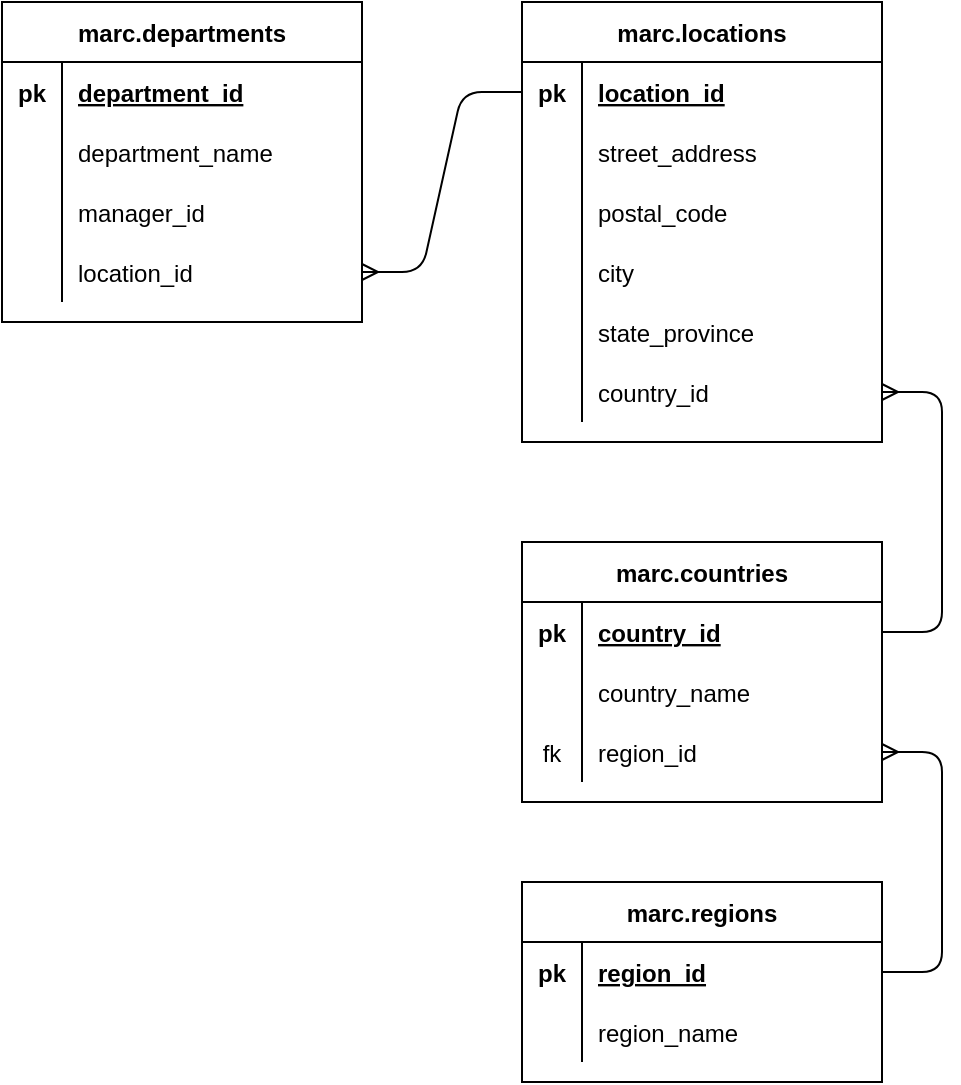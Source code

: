 <mxfile version="13.10.2" type="github">
  <diagram id="ZpVKJlafUMxPQvBSYvlX" name="Page-1">
    <mxGraphModel dx="1422" dy="794" grid="1" gridSize="10" guides="1" tooltips="1" connect="1" arrows="1" fold="1" page="1" pageScale="1" pageWidth="850" pageHeight="1100" math="0" shadow="0">
      <root>
        <mxCell id="0" />
        <mxCell id="1" parent="0" />
        <mxCell id="dgMPQlevAbUmr4scO9Fv-1" value="marc.regions" style="shape=table;startSize=30;container=1;collapsible=1;childLayout=tableLayout;fixedRows=1;rowLines=0;fontStyle=1;align=center;resizeLast=1;" vertex="1" parent="1">
          <mxGeometry x="600" y="560" width="180" height="100" as="geometry" />
        </mxCell>
        <mxCell id="dgMPQlevAbUmr4scO9Fv-2" value="" style="shape=partialRectangle;collapsible=0;dropTarget=0;pointerEvents=0;fillColor=none;top=0;left=0;bottom=1;right=0;points=[[0,0.5],[1,0.5]];portConstraint=eastwest;strokeColor=none;" vertex="1" parent="dgMPQlevAbUmr4scO9Fv-1">
          <mxGeometry y="30" width="180" height="30" as="geometry" />
        </mxCell>
        <mxCell id="dgMPQlevAbUmr4scO9Fv-3" value="pk" style="shape=partialRectangle;connectable=0;fillColor=none;top=0;left=0;bottom=0;right=0;fontStyle=1;overflow=hidden;" vertex="1" parent="dgMPQlevAbUmr4scO9Fv-2">
          <mxGeometry width="30" height="30" as="geometry" />
        </mxCell>
        <mxCell id="dgMPQlevAbUmr4scO9Fv-4" value="region_id" style="shape=partialRectangle;connectable=0;fillColor=none;top=0;left=0;bottom=0;right=0;align=left;spacingLeft=6;fontStyle=5;overflow=hidden;" vertex="1" parent="dgMPQlevAbUmr4scO9Fv-2">
          <mxGeometry x="30" width="150" height="30" as="geometry" />
        </mxCell>
        <mxCell id="dgMPQlevAbUmr4scO9Fv-5" value="" style="shape=partialRectangle;collapsible=0;dropTarget=0;pointerEvents=0;fillColor=none;top=0;left=0;bottom=0;right=0;points=[[0,0.5],[1,0.5]];portConstraint=eastwest;strokeColor=none;" vertex="1" parent="dgMPQlevAbUmr4scO9Fv-1">
          <mxGeometry y="60" width="180" height="30" as="geometry" />
        </mxCell>
        <mxCell id="dgMPQlevAbUmr4scO9Fv-6" value="" style="shape=partialRectangle;connectable=0;fillColor=none;top=0;left=0;bottom=0;right=0;editable=1;overflow=hidden;" vertex="1" parent="dgMPQlevAbUmr4scO9Fv-5">
          <mxGeometry width="30" height="30" as="geometry" />
        </mxCell>
        <mxCell id="dgMPQlevAbUmr4scO9Fv-7" value="region_name" style="shape=partialRectangle;connectable=0;fillColor=none;top=0;left=0;bottom=0;right=0;align=left;spacingLeft=6;overflow=hidden;" vertex="1" parent="dgMPQlevAbUmr4scO9Fv-5">
          <mxGeometry x="30" width="150" height="30" as="geometry" />
        </mxCell>
        <mxCell id="dgMPQlevAbUmr4scO9Fv-14" value="marc.countries" style="shape=table;startSize=30;container=1;collapsible=1;childLayout=tableLayout;fixedRows=1;rowLines=0;fontStyle=1;align=center;resizeLast=1;strokeColor=#000000;" vertex="1" parent="1">
          <mxGeometry x="600" y="390" width="180" height="130" as="geometry" />
        </mxCell>
        <mxCell id="dgMPQlevAbUmr4scO9Fv-15" value="" style="shape=partialRectangle;collapsible=0;dropTarget=0;pointerEvents=0;fillColor=none;top=0;left=0;bottom=1;right=0;points=[[0,0.5],[1,0.5]];portConstraint=eastwest;strokeColor=none;" vertex="1" parent="dgMPQlevAbUmr4scO9Fv-14">
          <mxGeometry y="30" width="180" height="30" as="geometry" />
        </mxCell>
        <mxCell id="dgMPQlevAbUmr4scO9Fv-16" value="pk" style="shape=partialRectangle;connectable=0;fillColor=none;top=0;left=0;bottom=0;right=0;fontStyle=1;overflow=hidden;" vertex="1" parent="dgMPQlevAbUmr4scO9Fv-15">
          <mxGeometry width="30" height="30" as="geometry" />
        </mxCell>
        <mxCell id="dgMPQlevAbUmr4scO9Fv-17" value="country_id" style="shape=partialRectangle;connectable=0;fillColor=none;top=0;left=0;bottom=0;right=0;align=left;spacingLeft=6;fontStyle=5;overflow=hidden;" vertex="1" parent="dgMPQlevAbUmr4scO9Fv-15">
          <mxGeometry x="30" width="150" height="30" as="geometry" />
        </mxCell>
        <mxCell id="dgMPQlevAbUmr4scO9Fv-18" value="" style="shape=partialRectangle;collapsible=0;dropTarget=0;pointerEvents=0;fillColor=none;top=0;left=0;bottom=0;right=0;points=[[0,0.5],[1,0.5]];portConstraint=eastwest;" vertex="1" parent="dgMPQlevAbUmr4scO9Fv-14">
          <mxGeometry y="60" width="180" height="30" as="geometry" />
        </mxCell>
        <mxCell id="dgMPQlevAbUmr4scO9Fv-19" value="" style="shape=partialRectangle;connectable=0;fillColor=none;top=0;left=0;bottom=0;right=0;editable=1;overflow=hidden;" vertex="1" parent="dgMPQlevAbUmr4scO9Fv-18">
          <mxGeometry width="30" height="30" as="geometry" />
        </mxCell>
        <mxCell id="dgMPQlevAbUmr4scO9Fv-20" value="country_name" style="shape=partialRectangle;connectable=0;fillColor=none;top=0;left=0;bottom=0;right=0;align=left;spacingLeft=6;overflow=hidden;" vertex="1" parent="dgMPQlevAbUmr4scO9Fv-18">
          <mxGeometry x="30" width="150" height="30" as="geometry" />
        </mxCell>
        <mxCell id="dgMPQlevAbUmr4scO9Fv-21" value="" style="shape=partialRectangle;collapsible=0;dropTarget=0;pointerEvents=0;fillColor=none;top=0;left=0;bottom=0;right=0;points=[[0,0.5],[1,0.5]];portConstraint=eastwest;" vertex="1" parent="dgMPQlevAbUmr4scO9Fv-14">
          <mxGeometry y="90" width="180" height="30" as="geometry" />
        </mxCell>
        <mxCell id="dgMPQlevAbUmr4scO9Fv-22" value="fk" style="shape=partialRectangle;connectable=0;fillColor=none;top=0;left=0;bottom=0;right=0;editable=1;overflow=hidden;" vertex="1" parent="dgMPQlevAbUmr4scO9Fv-21">
          <mxGeometry width="30" height="30" as="geometry" />
        </mxCell>
        <mxCell id="dgMPQlevAbUmr4scO9Fv-23" value="region_id" style="shape=partialRectangle;connectable=0;fillColor=none;top=0;left=0;bottom=0;right=0;align=left;spacingLeft=6;overflow=hidden;" vertex="1" parent="dgMPQlevAbUmr4scO9Fv-21">
          <mxGeometry x="30" width="150" height="30" as="geometry" />
        </mxCell>
        <mxCell id="dgMPQlevAbUmr4scO9Fv-27" value="" style="edgeStyle=entityRelationEdgeStyle;fontSize=12;html=1;endArrow=ERmany;exitX=1;exitY=0.5;exitDx=0;exitDy=0;entryX=1;entryY=0.5;entryDx=0;entryDy=0;" edge="1" parent="1" source="dgMPQlevAbUmr4scO9Fv-2" target="dgMPQlevAbUmr4scO9Fv-21">
          <mxGeometry width="100" height="100" relative="1" as="geometry">
            <mxPoint x="370" y="460" as="sourcePoint" />
            <mxPoint x="850" y="440" as="targetPoint" />
          </mxGeometry>
        </mxCell>
        <mxCell id="dgMPQlevAbUmr4scO9Fv-54" value="marc.locations" style="shape=table;startSize=30;container=1;collapsible=1;childLayout=tableLayout;fixedRows=1;rowLines=0;fontStyle=1;align=center;resizeLast=1;strokeColor=#000000;" vertex="1" parent="1">
          <mxGeometry x="600" y="120" width="180" height="220" as="geometry" />
        </mxCell>
        <mxCell id="dgMPQlevAbUmr4scO9Fv-55" value="" style="shape=partialRectangle;collapsible=0;dropTarget=0;pointerEvents=0;fillColor=none;top=0;left=0;bottom=1;right=0;points=[[0,0.5],[1,0.5]];portConstraint=eastwest;strokeColor=none;" vertex="1" parent="dgMPQlevAbUmr4scO9Fv-54">
          <mxGeometry y="30" width="180" height="30" as="geometry" />
        </mxCell>
        <mxCell id="dgMPQlevAbUmr4scO9Fv-56" value="pk" style="shape=partialRectangle;connectable=0;fillColor=none;top=0;left=0;bottom=0;right=0;fontStyle=1;overflow=hidden;" vertex="1" parent="dgMPQlevAbUmr4scO9Fv-55">
          <mxGeometry width="30" height="30" as="geometry" />
        </mxCell>
        <mxCell id="dgMPQlevAbUmr4scO9Fv-57" value="location_id" style="shape=partialRectangle;connectable=0;fillColor=none;top=0;left=0;bottom=0;right=0;align=left;spacingLeft=6;fontStyle=5;overflow=hidden;" vertex="1" parent="dgMPQlevAbUmr4scO9Fv-55">
          <mxGeometry x="30" width="150" height="30" as="geometry" />
        </mxCell>
        <mxCell id="dgMPQlevAbUmr4scO9Fv-58" value="" style="shape=partialRectangle;collapsible=0;dropTarget=0;pointerEvents=0;fillColor=none;top=0;left=0;bottom=0;right=0;points=[[0,0.5],[1,0.5]];portConstraint=eastwest;" vertex="1" parent="dgMPQlevAbUmr4scO9Fv-54">
          <mxGeometry y="60" width="180" height="30" as="geometry" />
        </mxCell>
        <mxCell id="dgMPQlevAbUmr4scO9Fv-59" value="" style="shape=partialRectangle;connectable=0;fillColor=none;top=0;left=0;bottom=0;right=0;editable=1;overflow=hidden;" vertex="1" parent="dgMPQlevAbUmr4scO9Fv-58">
          <mxGeometry width="30" height="30" as="geometry" />
        </mxCell>
        <mxCell id="dgMPQlevAbUmr4scO9Fv-60" value="street_address" style="shape=partialRectangle;connectable=0;fillColor=none;top=0;left=0;bottom=0;right=0;align=left;spacingLeft=6;overflow=hidden;" vertex="1" parent="dgMPQlevAbUmr4scO9Fv-58">
          <mxGeometry x="30" width="150" height="30" as="geometry" />
        </mxCell>
        <mxCell id="dgMPQlevAbUmr4scO9Fv-61" value="" style="shape=partialRectangle;collapsible=0;dropTarget=0;pointerEvents=0;fillColor=none;top=0;left=0;bottom=0;right=0;points=[[0,0.5],[1,0.5]];portConstraint=eastwest;" vertex="1" parent="dgMPQlevAbUmr4scO9Fv-54">
          <mxGeometry y="90" width="180" height="30" as="geometry" />
        </mxCell>
        <mxCell id="dgMPQlevAbUmr4scO9Fv-62" value="" style="shape=partialRectangle;connectable=0;fillColor=none;top=0;left=0;bottom=0;right=0;editable=1;overflow=hidden;" vertex="1" parent="dgMPQlevAbUmr4scO9Fv-61">
          <mxGeometry width="30" height="30" as="geometry" />
        </mxCell>
        <mxCell id="dgMPQlevAbUmr4scO9Fv-63" value="postal_code" style="shape=partialRectangle;connectable=0;fillColor=none;top=0;left=0;bottom=0;right=0;align=left;spacingLeft=6;overflow=hidden;" vertex="1" parent="dgMPQlevAbUmr4scO9Fv-61">
          <mxGeometry x="30" width="150" height="30" as="geometry" />
        </mxCell>
        <mxCell id="dgMPQlevAbUmr4scO9Fv-64" value="" style="shape=partialRectangle;collapsible=0;dropTarget=0;pointerEvents=0;fillColor=none;top=0;left=0;bottom=0;right=0;points=[[0,0.5],[1,0.5]];portConstraint=eastwest;" vertex="1" parent="dgMPQlevAbUmr4scO9Fv-54">
          <mxGeometry y="120" width="180" height="30" as="geometry" />
        </mxCell>
        <mxCell id="dgMPQlevAbUmr4scO9Fv-65" value="" style="shape=partialRectangle;connectable=0;fillColor=none;top=0;left=0;bottom=0;right=0;editable=1;overflow=hidden;" vertex="1" parent="dgMPQlevAbUmr4scO9Fv-64">
          <mxGeometry width="30" height="30" as="geometry" />
        </mxCell>
        <mxCell id="dgMPQlevAbUmr4scO9Fv-66" value="city" style="shape=partialRectangle;connectable=0;fillColor=none;top=0;left=0;bottom=0;right=0;align=left;spacingLeft=6;overflow=hidden;" vertex="1" parent="dgMPQlevAbUmr4scO9Fv-64">
          <mxGeometry x="30" width="150" height="30" as="geometry" />
        </mxCell>
        <mxCell id="dgMPQlevAbUmr4scO9Fv-71" value="" style="shape=partialRectangle;collapsible=0;dropTarget=0;pointerEvents=0;fillColor=none;top=0;left=0;bottom=0;right=0;points=[[0,0.5],[1,0.5]];portConstraint=eastwest;" vertex="1" parent="dgMPQlevAbUmr4scO9Fv-54">
          <mxGeometry y="150" width="180" height="30" as="geometry" />
        </mxCell>
        <mxCell id="dgMPQlevAbUmr4scO9Fv-72" value="" style="shape=partialRectangle;connectable=0;fillColor=none;top=0;left=0;bottom=0;right=0;editable=1;overflow=hidden;" vertex="1" parent="dgMPQlevAbUmr4scO9Fv-71">
          <mxGeometry width="30" height="30" as="geometry" />
        </mxCell>
        <mxCell id="dgMPQlevAbUmr4scO9Fv-73" value="state_province" style="shape=partialRectangle;connectable=0;fillColor=none;top=0;left=0;bottom=0;right=0;align=left;spacingLeft=6;overflow=hidden;" vertex="1" parent="dgMPQlevAbUmr4scO9Fv-71">
          <mxGeometry x="30" width="150" height="30" as="geometry" />
        </mxCell>
        <mxCell id="dgMPQlevAbUmr4scO9Fv-74" value="" style="shape=partialRectangle;collapsible=0;dropTarget=0;pointerEvents=0;fillColor=none;top=0;left=0;bottom=0;right=0;points=[[0,0.5],[1,0.5]];portConstraint=eastwest;" vertex="1" parent="dgMPQlevAbUmr4scO9Fv-54">
          <mxGeometry y="180" width="180" height="30" as="geometry" />
        </mxCell>
        <mxCell id="dgMPQlevAbUmr4scO9Fv-75" value="" style="shape=partialRectangle;connectable=0;fillColor=none;top=0;left=0;bottom=0;right=0;editable=1;overflow=hidden;" vertex="1" parent="dgMPQlevAbUmr4scO9Fv-74">
          <mxGeometry width="30" height="30" as="geometry" />
        </mxCell>
        <mxCell id="dgMPQlevAbUmr4scO9Fv-76" value="country_id" style="shape=partialRectangle;connectable=0;fillColor=none;top=0;left=0;bottom=0;right=0;align=left;spacingLeft=6;overflow=hidden;" vertex="1" parent="dgMPQlevAbUmr4scO9Fv-74">
          <mxGeometry x="30" width="150" height="30" as="geometry" />
        </mxCell>
        <mxCell id="dgMPQlevAbUmr4scO9Fv-77" value="" style="edgeStyle=entityRelationEdgeStyle;fontSize=12;html=1;endArrow=ERmany;exitX=1;exitY=0.5;exitDx=0;exitDy=0;" edge="1" parent="1" source="dgMPQlevAbUmr4scO9Fv-15" target="dgMPQlevAbUmr4scO9Fv-74">
          <mxGeometry width="100" height="100" relative="1" as="geometry">
            <mxPoint x="370" y="500" as="sourcePoint" />
            <mxPoint x="470" y="400" as="targetPoint" />
          </mxGeometry>
        </mxCell>
        <mxCell id="dgMPQlevAbUmr4scO9Fv-78" value="marc.departments" style="shape=table;startSize=30;container=1;collapsible=1;childLayout=tableLayout;fixedRows=1;rowLines=0;fontStyle=1;align=center;resizeLast=1;strokeColor=#000000;" vertex="1" parent="1">
          <mxGeometry x="340" y="120" width="180" height="160" as="geometry" />
        </mxCell>
        <mxCell id="dgMPQlevAbUmr4scO9Fv-79" value="" style="shape=partialRectangle;collapsible=0;dropTarget=0;pointerEvents=0;fillColor=none;top=0;left=0;bottom=1;right=0;points=[[0,0.5],[1,0.5]];portConstraint=eastwest;strokeColor=none;" vertex="1" parent="dgMPQlevAbUmr4scO9Fv-78">
          <mxGeometry y="30" width="180" height="30" as="geometry" />
        </mxCell>
        <mxCell id="dgMPQlevAbUmr4scO9Fv-80" value="pk" style="shape=partialRectangle;connectable=0;fillColor=none;top=0;left=0;bottom=0;right=0;fontStyle=1;overflow=hidden;" vertex="1" parent="dgMPQlevAbUmr4scO9Fv-79">
          <mxGeometry width="30" height="30" as="geometry" />
        </mxCell>
        <mxCell id="dgMPQlevAbUmr4scO9Fv-81" value="department_id" style="shape=partialRectangle;connectable=0;fillColor=none;top=0;left=0;bottom=0;right=0;align=left;spacingLeft=6;fontStyle=5;overflow=hidden;" vertex="1" parent="dgMPQlevAbUmr4scO9Fv-79">
          <mxGeometry x="30" width="150" height="30" as="geometry" />
        </mxCell>
        <mxCell id="dgMPQlevAbUmr4scO9Fv-82" value="" style="shape=partialRectangle;collapsible=0;dropTarget=0;pointerEvents=0;fillColor=none;top=0;left=0;bottom=0;right=0;points=[[0,0.5],[1,0.5]];portConstraint=eastwest;" vertex="1" parent="dgMPQlevAbUmr4scO9Fv-78">
          <mxGeometry y="60" width="180" height="30" as="geometry" />
        </mxCell>
        <mxCell id="dgMPQlevAbUmr4scO9Fv-83" value="" style="shape=partialRectangle;connectable=0;fillColor=none;top=0;left=0;bottom=0;right=0;editable=1;overflow=hidden;" vertex="1" parent="dgMPQlevAbUmr4scO9Fv-82">
          <mxGeometry width="30" height="30" as="geometry" />
        </mxCell>
        <mxCell id="dgMPQlevAbUmr4scO9Fv-84" value="department_name" style="shape=partialRectangle;connectable=0;fillColor=none;top=0;left=0;bottom=0;right=0;align=left;spacingLeft=6;overflow=hidden;" vertex="1" parent="dgMPQlevAbUmr4scO9Fv-82">
          <mxGeometry x="30" width="150" height="30" as="geometry" />
        </mxCell>
        <mxCell id="dgMPQlevAbUmr4scO9Fv-85" value="" style="shape=partialRectangle;collapsible=0;dropTarget=0;pointerEvents=0;fillColor=none;top=0;left=0;bottom=0;right=0;points=[[0,0.5],[1,0.5]];portConstraint=eastwest;" vertex="1" parent="dgMPQlevAbUmr4scO9Fv-78">
          <mxGeometry y="90" width="180" height="30" as="geometry" />
        </mxCell>
        <mxCell id="dgMPQlevAbUmr4scO9Fv-86" value="" style="shape=partialRectangle;connectable=0;fillColor=none;top=0;left=0;bottom=0;right=0;editable=1;overflow=hidden;" vertex="1" parent="dgMPQlevAbUmr4scO9Fv-85">
          <mxGeometry width="30" height="30" as="geometry" />
        </mxCell>
        <mxCell id="dgMPQlevAbUmr4scO9Fv-87" value="manager_id" style="shape=partialRectangle;connectable=0;fillColor=none;top=0;left=0;bottom=0;right=0;align=left;spacingLeft=6;overflow=hidden;" vertex="1" parent="dgMPQlevAbUmr4scO9Fv-85">
          <mxGeometry x="30" width="150" height="30" as="geometry" />
        </mxCell>
        <mxCell id="dgMPQlevAbUmr4scO9Fv-88" value="" style="shape=partialRectangle;collapsible=0;dropTarget=0;pointerEvents=0;fillColor=none;top=0;left=0;bottom=0;right=0;points=[[0,0.5],[1,0.5]];portConstraint=eastwest;" vertex="1" parent="dgMPQlevAbUmr4scO9Fv-78">
          <mxGeometry y="120" width="180" height="30" as="geometry" />
        </mxCell>
        <mxCell id="dgMPQlevAbUmr4scO9Fv-89" value="" style="shape=partialRectangle;connectable=0;fillColor=none;top=0;left=0;bottom=0;right=0;editable=1;overflow=hidden;" vertex="1" parent="dgMPQlevAbUmr4scO9Fv-88">
          <mxGeometry width="30" height="30" as="geometry" />
        </mxCell>
        <mxCell id="dgMPQlevAbUmr4scO9Fv-90" value="location_id" style="shape=partialRectangle;connectable=0;fillColor=none;top=0;left=0;bottom=0;right=0;align=left;spacingLeft=6;overflow=hidden;" vertex="1" parent="dgMPQlevAbUmr4scO9Fv-88">
          <mxGeometry x="30" width="150" height="30" as="geometry" />
        </mxCell>
        <mxCell id="dgMPQlevAbUmr4scO9Fv-91" value="" style="edgeStyle=entityRelationEdgeStyle;fontSize=12;html=1;endArrow=ERmany;entryX=1;entryY=0.5;entryDx=0;entryDy=0;exitX=0;exitY=0.5;exitDx=0;exitDy=0;" edge="1" parent="1" source="dgMPQlevAbUmr4scO9Fv-55" target="dgMPQlevAbUmr4scO9Fv-88">
          <mxGeometry width="100" height="100" relative="1" as="geometry">
            <mxPoint x="370" y="500" as="sourcePoint" />
            <mxPoint x="470" y="400" as="targetPoint" />
          </mxGeometry>
        </mxCell>
      </root>
    </mxGraphModel>
  </diagram>
</mxfile>
